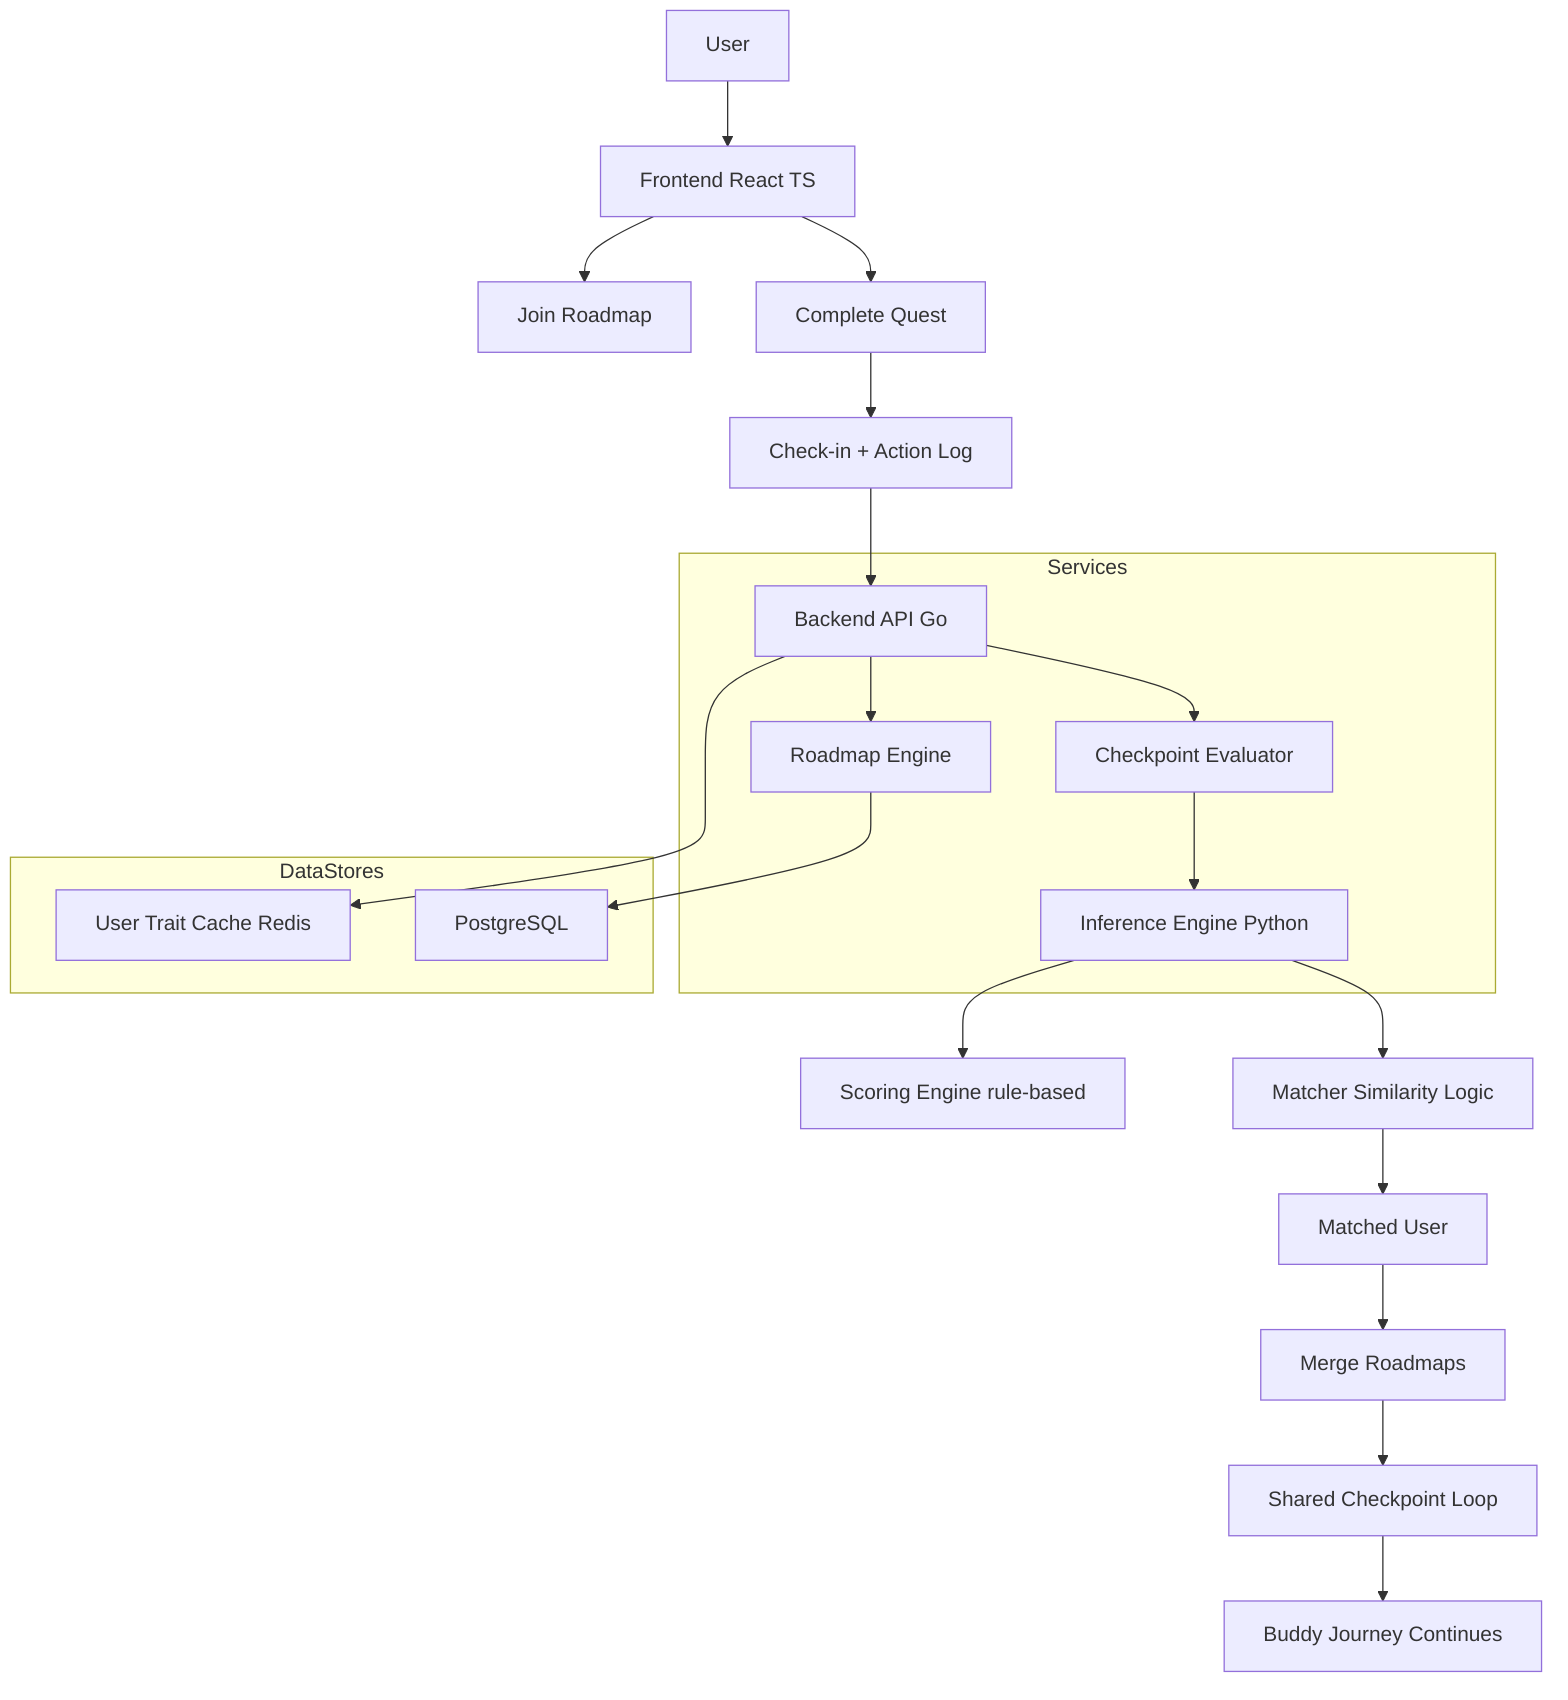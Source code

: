 graph TD
  A[User] --> B[Frontend React TS]
  B --> C1[Join Roadmap]
  B --> C2[Complete Quest]
  C2 --> D1[Check-in + Action Log]
  D1 --> E[Backend API Go]

  E --> F1[Roadmap Engine]
  E --> F2[Checkpoint Evaluator]
  E --> F3[User Trait Cache Redis]

  F1 --> G[PostgreSQL]
  F2 --> H[Inference Engine Python]

  H --> I1[Scoring Engine rule-based]
  H --> I2[Matcher Similarity Logic]
  I2 --> J[Matched User]

  J --> K1[Merge Roadmaps]
  K1 --> K2[Shared Checkpoint Loop]
  K2 --> L[Buddy Journey Continues]

  subgraph Services
    E
    F1
    F2
    H
  end

  subgraph DataStores
    G
    F3
  end